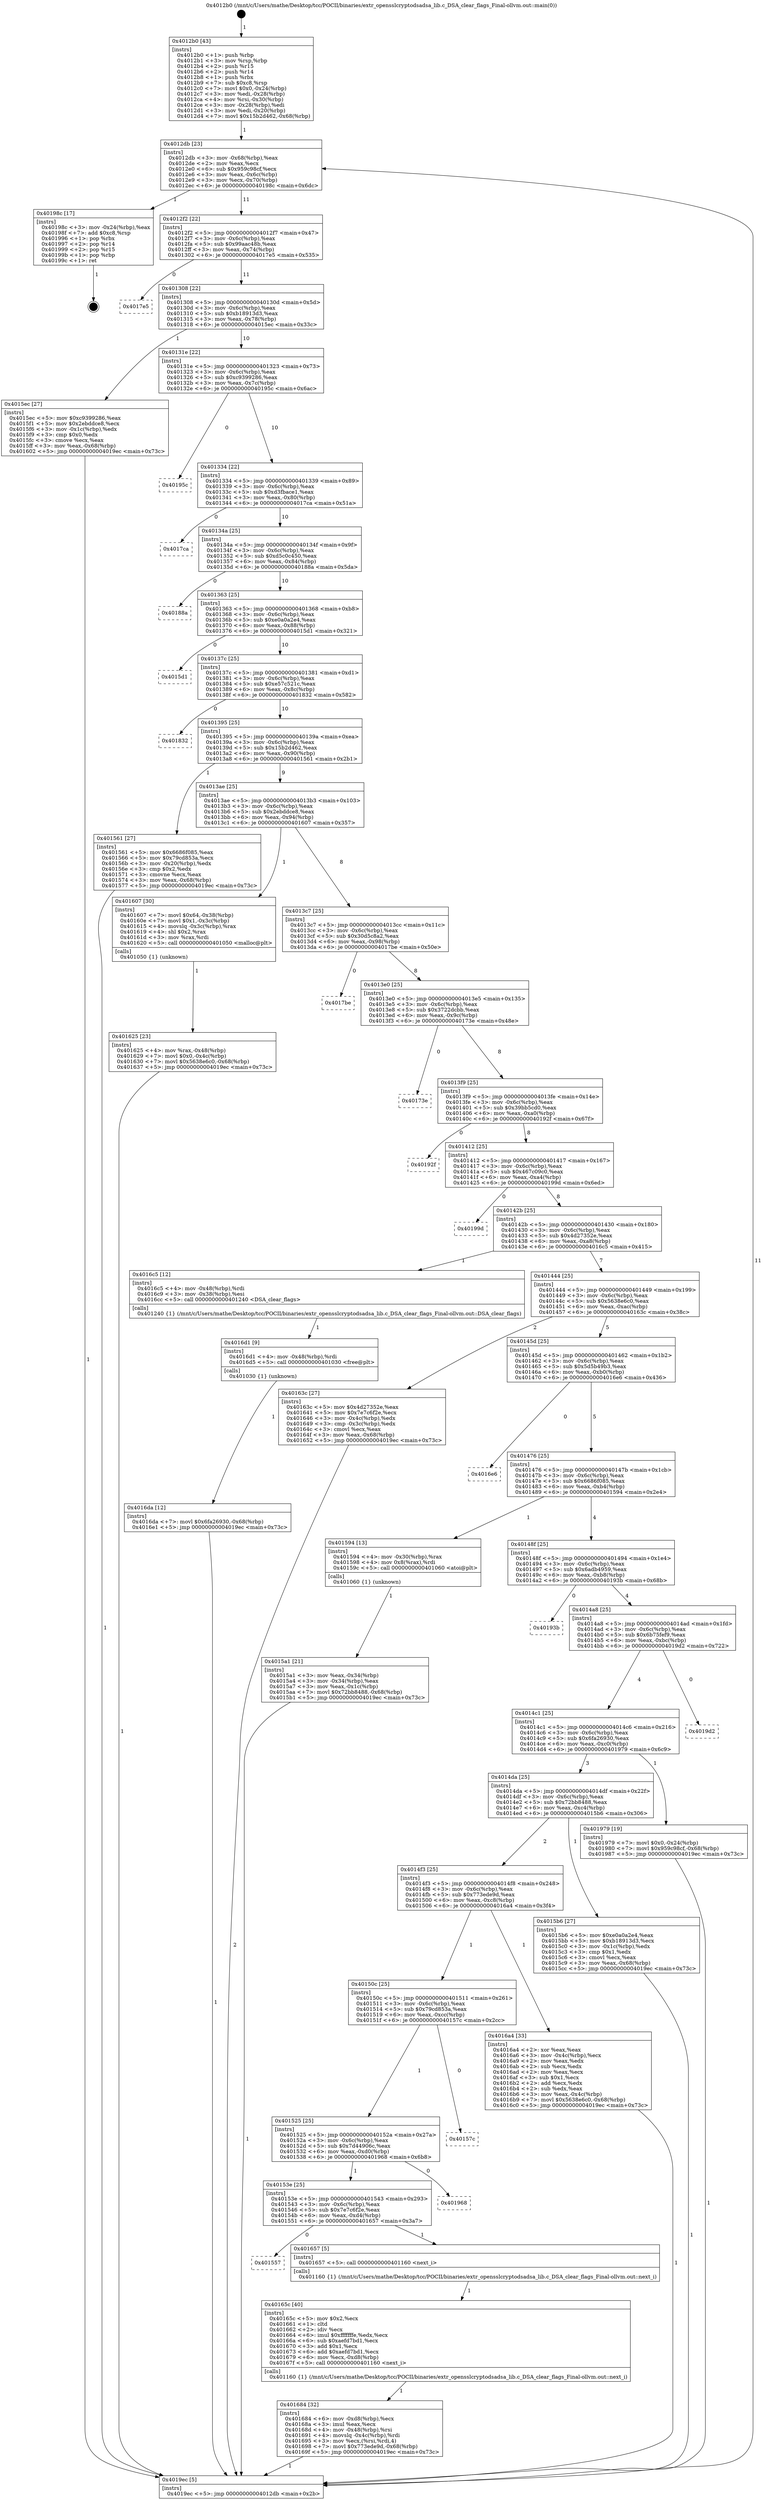digraph "0x4012b0" {
  label = "0x4012b0 (/mnt/c/Users/mathe/Desktop/tcc/POCII/binaries/extr_opensslcryptodsadsa_lib.c_DSA_clear_flags_Final-ollvm.out::main(0))"
  labelloc = "t"
  node[shape=record]

  Entry [label="",width=0.3,height=0.3,shape=circle,fillcolor=black,style=filled]
  "0x4012db" [label="{
     0x4012db [23]\l
     | [instrs]\l
     &nbsp;&nbsp;0x4012db \<+3\>: mov -0x68(%rbp),%eax\l
     &nbsp;&nbsp;0x4012de \<+2\>: mov %eax,%ecx\l
     &nbsp;&nbsp;0x4012e0 \<+6\>: sub $0x959c98cf,%ecx\l
     &nbsp;&nbsp;0x4012e6 \<+3\>: mov %eax,-0x6c(%rbp)\l
     &nbsp;&nbsp;0x4012e9 \<+3\>: mov %ecx,-0x70(%rbp)\l
     &nbsp;&nbsp;0x4012ec \<+6\>: je 000000000040198c \<main+0x6dc\>\l
  }"]
  "0x40198c" [label="{
     0x40198c [17]\l
     | [instrs]\l
     &nbsp;&nbsp;0x40198c \<+3\>: mov -0x24(%rbp),%eax\l
     &nbsp;&nbsp;0x40198f \<+7\>: add $0xc8,%rsp\l
     &nbsp;&nbsp;0x401996 \<+1\>: pop %rbx\l
     &nbsp;&nbsp;0x401997 \<+2\>: pop %r14\l
     &nbsp;&nbsp;0x401999 \<+2\>: pop %r15\l
     &nbsp;&nbsp;0x40199b \<+1\>: pop %rbp\l
     &nbsp;&nbsp;0x40199c \<+1\>: ret\l
  }"]
  "0x4012f2" [label="{
     0x4012f2 [22]\l
     | [instrs]\l
     &nbsp;&nbsp;0x4012f2 \<+5\>: jmp 00000000004012f7 \<main+0x47\>\l
     &nbsp;&nbsp;0x4012f7 \<+3\>: mov -0x6c(%rbp),%eax\l
     &nbsp;&nbsp;0x4012fa \<+5\>: sub $0x99aac48b,%eax\l
     &nbsp;&nbsp;0x4012ff \<+3\>: mov %eax,-0x74(%rbp)\l
     &nbsp;&nbsp;0x401302 \<+6\>: je 00000000004017e5 \<main+0x535\>\l
  }"]
  Exit [label="",width=0.3,height=0.3,shape=circle,fillcolor=black,style=filled,peripheries=2]
  "0x4017e5" [label="{
     0x4017e5\l
  }", style=dashed]
  "0x401308" [label="{
     0x401308 [22]\l
     | [instrs]\l
     &nbsp;&nbsp;0x401308 \<+5\>: jmp 000000000040130d \<main+0x5d\>\l
     &nbsp;&nbsp;0x40130d \<+3\>: mov -0x6c(%rbp),%eax\l
     &nbsp;&nbsp;0x401310 \<+5\>: sub $0xb18913d3,%eax\l
     &nbsp;&nbsp;0x401315 \<+3\>: mov %eax,-0x78(%rbp)\l
     &nbsp;&nbsp;0x401318 \<+6\>: je 00000000004015ec \<main+0x33c\>\l
  }"]
  "0x4016da" [label="{
     0x4016da [12]\l
     | [instrs]\l
     &nbsp;&nbsp;0x4016da \<+7\>: movl $0x6fa26930,-0x68(%rbp)\l
     &nbsp;&nbsp;0x4016e1 \<+5\>: jmp 00000000004019ec \<main+0x73c\>\l
  }"]
  "0x4015ec" [label="{
     0x4015ec [27]\l
     | [instrs]\l
     &nbsp;&nbsp;0x4015ec \<+5\>: mov $0xc9399286,%eax\l
     &nbsp;&nbsp;0x4015f1 \<+5\>: mov $0x2ebddce8,%ecx\l
     &nbsp;&nbsp;0x4015f6 \<+3\>: mov -0x1c(%rbp),%edx\l
     &nbsp;&nbsp;0x4015f9 \<+3\>: cmp $0x0,%edx\l
     &nbsp;&nbsp;0x4015fc \<+3\>: cmove %ecx,%eax\l
     &nbsp;&nbsp;0x4015ff \<+3\>: mov %eax,-0x68(%rbp)\l
     &nbsp;&nbsp;0x401602 \<+5\>: jmp 00000000004019ec \<main+0x73c\>\l
  }"]
  "0x40131e" [label="{
     0x40131e [22]\l
     | [instrs]\l
     &nbsp;&nbsp;0x40131e \<+5\>: jmp 0000000000401323 \<main+0x73\>\l
     &nbsp;&nbsp;0x401323 \<+3\>: mov -0x6c(%rbp),%eax\l
     &nbsp;&nbsp;0x401326 \<+5\>: sub $0xc9399286,%eax\l
     &nbsp;&nbsp;0x40132b \<+3\>: mov %eax,-0x7c(%rbp)\l
     &nbsp;&nbsp;0x40132e \<+6\>: je 000000000040195c \<main+0x6ac\>\l
  }"]
  "0x4016d1" [label="{
     0x4016d1 [9]\l
     | [instrs]\l
     &nbsp;&nbsp;0x4016d1 \<+4\>: mov -0x48(%rbp),%rdi\l
     &nbsp;&nbsp;0x4016d5 \<+5\>: call 0000000000401030 \<free@plt\>\l
     | [calls]\l
     &nbsp;&nbsp;0x401030 \{1\} (unknown)\l
  }"]
  "0x40195c" [label="{
     0x40195c\l
  }", style=dashed]
  "0x401334" [label="{
     0x401334 [22]\l
     | [instrs]\l
     &nbsp;&nbsp;0x401334 \<+5\>: jmp 0000000000401339 \<main+0x89\>\l
     &nbsp;&nbsp;0x401339 \<+3\>: mov -0x6c(%rbp),%eax\l
     &nbsp;&nbsp;0x40133c \<+5\>: sub $0xd3fbace1,%eax\l
     &nbsp;&nbsp;0x401341 \<+3\>: mov %eax,-0x80(%rbp)\l
     &nbsp;&nbsp;0x401344 \<+6\>: je 00000000004017ca \<main+0x51a\>\l
  }"]
  "0x401684" [label="{
     0x401684 [32]\l
     | [instrs]\l
     &nbsp;&nbsp;0x401684 \<+6\>: mov -0xd8(%rbp),%ecx\l
     &nbsp;&nbsp;0x40168a \<+3\>: imul %eax,%ecx\l
     &nbsp;&nbsp;0x40168d \<+4\>: mov -0x48(%rbp),%rsi\l
     &nbsp;&nbsp;0x401691 \<+4\>: movslq -0x4c(%rbp),%rdi\l
     &nbsp;&nbsp;0x401695 \<+3\>: mov %ecx,(%rsi,%rdi,4)\l
     &nbsp;&nbsp;0x401698 \<+7\>: movl $0x773ede9d,-0x68(%rbp)\l
     &nbsp;&nbsp;0x40169f \<+5\>: jmp 00000000004019ec \<main+0x73c\>\l
  }"]
  "0x4017ca" [label="{
     0x4017ca\l
  }", style=dashed]
  "0x40134a" [label="{
     0x40134a [25]\l
     | [instrs]\l
     &nbsp;&nbsp;0x40134a \<+5\>: jmp 000000000040134f \<main+0x9f\>\l
     &nbsp;&nbsp;0x40134f \<+3\>: mov -0x6c(%rbp),%eax\l
     &nbsp;&nbsp;0x401352 \<+5\>: sub $0xd5c0c450,%eax\l
     &nbsp;&nbsp;0x401357 \<+6\>: mov %eax,-0x84(%rbp)\l
     &nbsp;&nbsp;0x40135d \<+6\>: je 000000000040188a \<main+0x5da\>\l
  }"]
  "0x40165c" [label="{
     0x40165c [40]\l
     | [instrs]\l
     &nbsp;&nbsp;0x40165c \<+5\>: mov $0x2,%ecx\l
     &nbsp;&nbsp;0x401661 \<+1\>: cltd\l
     &nbsp;&nbsp;0x401662 \<+2\>: idiv %ecx\l
     &nbsp;&nbsp;0x401664 \<+6\>: imul $0xfffffffe,%edx,%ecx\l
     &nbsp;&nbsp;0x40166a \<+6\>: sub $0xaefd7bd1,%ecx\l
     &nbsp;&nbsp;0x401670 \<+3\>: add $0x1,%ecx\l
     &nbsp;&nbsp;0x401673 \<+6\>: add $0xaefd7bd1,%ecx\l
     &nbsp;&nbsp;0x401679 \<+6\>: mov %ecx,-0xd8(%rbp)\l
     &nbsp;&nbsp;0x40167f \<+5\>: call 0000000000401160 \<next_i\>\l
     | [calls]\l
     &nbsp;&nbsp;0x401160 \{1\} (/mnt/c/Users/mathe/Desktop/tcc/POCII/binaries/extr_opensslcryptodsadsa_lib.c_DSA_clear_flags_Final-ollvm.out::next_i)\l
  }"]
  "0x40188a" [label="{
     0x40188a\l
  }", style=dashed]
  "0x401363" [label="{
     0x401363 [25]\l
     | [instrs]\l
     &nbsp;&nbsp;0x401363 \<+5\>: jmp 0000000000401368 \<main+0xb8\>\l
     &nbsp;&nbsp;0x401368 \<+3\>: mov -0x6c(%rbp),%eax\l
     &nbsp;&nbsp;0x40136b \<+5\>: sub $0xe0a0a2e4,%eax\l
     &nbsp;&nbsp;0x401370 \<+6\>: mov %eax,-0x88(%rbp)\l
     &nbsp;&nbsp;0x401376 \<+6\>: je 00000000004015d1 \<main+0x321\>\l
  }"]
  "0x401557" [label="{
     0x401557\l
  }", style=dashed]
  "0x4015d1" [label="{
     0x4015d1\l
  }", style=dashed]
  "0x40137c" [label="{
     0x40137c [25]\l
     | [instrs]\l
     &nbsp;&nbsp;0x40137c \<+5\>: jmp 0000000000401381 \<main+0xd1\>\l
     &nbsp;&nbsp;0x401381 \<+3\>: mov -0x6c(%rbp),%eax\l
     &nbsp;&nbsp;0x401384 \<+5\>: sub $0xe57c521c,%eax\l
     &nbsp;&nbsp;0x401389 \<+6\>: mov %eax,-0x8c(%rbp)\l
     &nbsp;&nbsp;0x40138f \<+6\>: je 0000000000401832 \<main+0x582\>\l
  }"]
  "0x401657" [label="{
     0x401657 [5]\l
     | [instrs]\l
     &nbsp;&nbsp;0x401657 \<+5\>: call 0000000000401160 \<next_i\>\l
     | [calls]\l
     &nbsp;&nbsp;0x401160 \{1\} (/mnt/c/Users/mathe/Desktop/tcc/POCII/binaries/extr_opensslcryptodsadsa_lib.c_DSA_clear_flags_Final-ollvm.out::next_i)\l
  }"]
  "0x401832" [label="{
     0x401832\l
  }", style=dashed]
  "0x401395" [label="{
     0x401395 [25]\l
     | [instrs]\l
     &nbsp;&nbsp;0x401395 \<+5\>: jmp 000000000040139a \<main+0xea\>\l
     &nbsp;&nbsp;0x40139a \<+3\>: mov -0x6c(%rbp),%eax\l
     &nbsp;&nbsp;0x40139d \<+5\>: sub $0x15b2d462,%eax\l
     &nbsp;&nbsp;0x4013a2 \<+6\>: mov %eax,-0x90(%rbp)\l
     &nbsp;&nbsp;0x4013a8 \<+6\>: je 0000000000401561 \<main+0x2b1\>\l
  }"]
  "0x40153e" [label="{
     0x40153e [25]\l
     | [instrs]\l
     &nbsp;&nbsp;0x40153e \<+5\>: jmp 0000000000401543 \<main+0x293\>\l
     &nbsp;&nbsp;0x401543 \<+3\>: mov -0x6c(%rbp),%eax\l
     &nbsp;&nbsp;0x401546 \<+5\>: sub $0x7e7c6f2e,%eax\l
     &nbsp;&nbsp;0x40154b \<+6\>: mov %eax,-0xd4(%rbp)\l
     &nbsp;&nbsp;0x401551 \<+6\>: je 0000000000401657 \<main+0x3a7\>\l
  }"]
  "0x401561" [label="{
     0x401561 [27]\l
     | [instrs]\l
     &nbsp;&nbsp;0x401561 \<+5\>: mov $0x6686f085,%eax\l
     &nbsp;&nbsp;0x401566 \<+5\>: mov $0x79cd853a,%ecx\l
     &nbsp;&nbsp;0x40156b \<+3\>: mov -0x20(%rbp),%edx\l
     &nbsp;&nbsp;0x40156e \<+3\>: cmp $0x2,%edx\l
     &nbsp;&nbsp;0x401571 \<+3\>: cmovne %ecx,%eax\l
     &nbsp;&nbsp;0x401574 \<+3\>: mov %eax,-0x68(%rbp)\l
     &nbsp;&nbsp;0x401577 \<+5\>: jmp 00000000004019ec \<main+0x73c\>\l
  }"]
  "0x4013ae" [label="{
     0x4013ae [25]\l
     | [instrs]\l
     &nbsp;&nbsp;0x4013ae \<+5\>: jmp 00000000004013b3 \<main+0x103\>\l
     &nbsp;&nbsp;0x4013b3 \<+3\>: mov -0x6c(%rbp),%eax\l
     &nbsp;&nbsp;0x4013b6 \<+5\>: sub $0x2ebddce8,%eax\l
     &nbsp;&nbsp;0x4013bb \<+6\>: mov %eax,-0x94(%rbp)\l
     &nbsp;&nbsp;0x4013c1 \<+6\>: je 0000000000401607 \<main+0x357\>\l
  }"]
  "0x4019ec" [label="{
     0x4019ec [5]\l
     | [instrs]\l
     &nbsp;&nbsp;0x4019ec \<+5\>: jmp 00000000004012db \<main+0x2b\>\l
  }"]
  "0x4012b0" [label="{
     0x4012b0 [43]\l
     | [instrs]\l
     &nbsp;&nbsp;0x4012b0 \<+1\>: push %rbp\l
     &nbsp;&nbsp;0x4012b1 \<+3\>: mov %rsp,%rbp\l
     &nbsp;&nbsp;0x4012b4 \<+2\>: push %r15\l
     &nbsp;&nbsp;0x4012b6 \<+2\>: push %r14\l
     &nbsp;&nbsp;0x4012b8 \<+1\>: push %rbx\l
     &nbsp;&nbsp;0x4012b9 \<+7\>: sub $0xc8,%rsp\l
     &nbsp;&nbsp;0x4012c0 \<+7\>: movl $0x0,-0x24(%rbp)\l
     &nbsp;&nbsp;0x4012c7 \<+3\>: mov %edi,-0x28(%rbp)\l
     &nbsp;&nbsp;0x4012ca \<+4\>: mov %rsi,-0x30(%rbp)\l
     &nbsp;&nbsp;0x4012ce \<+3\>: mov -0x28(%rbp),%edi\l
     &nbsp;&nbsp;0x4012d1 \<+3\>: mov %edi,-0x20(%rbp)\l
     &nbsp;&nbsp;0x4012d4 \<+7\>: movl $0x15b2d462,-0x68(%rbp)\l
  }"]
  "0x401968" [label="{
     0x401968\l
  }", style=dashed]
  "0x401607" [label="{
     0x401607 [30]\l
     | [instrs]\l
     &nbsp;&nbsp;0x401607 \<+7\>: movl $0x64,-0x38(%rbp)\l
     &nbsp;&nbsp;0x40160e \<+7\>: movl $0x1,-0x3c(%rbp)\l
     &nbsp;&nbsp;0x401615 \<+4\>: movslq -0x3c(%rbp),%rax\l
     &nbsp;&nbsp;0x401619 \<+4\>: shl $0x2,%rax\l
     &nbsp;&nbsp;0x40161d \<+3\>: mov %rax,%rdi\l
     &nbsp;&nbsp;0x401620 \<+5\>: call 0000000000401050 \<malloc@plt\>\l
     | [calls]\l
     &nbsp;&nbsp;0x401050 \{1\} (unknown)\l
  }"]
  "0x4013c7" [label="{
     0x4013c7 [25]\l
     | [instrs]\l
     &nbsp;&nbsp;0x4013c7 \<+5\>: jmp 00000000004013cc \<main+0x11c\>\l
     &nbsp;&nbsp;0x4013cc \<+3\>: mov -0x6c(%rbp),%eax\l
     &nbsp;&nbsp;0x4013cf \<+5\>: sub $0x30d5c8a2,%eax\l
     &nbsp;&nbsp;0x4013d4 \<+6\>: mov %eax,-0x98(%rbp)\l
     &nbsp;&nbsp;0x4013da \<+6\>: je 00000000004017be \<main+0x50e\>\l
  }"]
  "0x401525" [label="{
     0x401525 [25]\l
     | [instrs]\l
     &nbsp;&nbsp;0x401525 \<+5\>: jmp 000000000040152a \<main+0x27a\>\l
     &nbsp;&nbsp;0x40152a \<+3\>: mov -0x6c(%rbp),%eax\l
     &nbsp;&nbsp;0x40152d \<+5\>: sub $0x7d44906c,%eax\l
     &nbsp;&nbsp;0x401532 \<+6\>: mov %eax,-0xd0(%rbp)\l
     &nbsp;&nbsp;0x401538 \<+6\>: je 0000000000401968 \<main+0x6b8\>\l
  }"]
  "0x4017be" [label="{
     0x4017be\l
  }", style=dashed]
  "0x4013e0" [label="{
     0x4013e0 [25]\l
     | [instrs]\l
     &nbsp;&nbsp;0x4013e0 \<+5\>: jmp 00000000004013e5 \<main+0x135\>\l
     &nbsp;&nbsp;0x4013e5 \<+3\>: mov -0x6c(%rbp),%eax\l
     &nbsp;&nbsp;0x4013e8 \<+5\>: sub $0x3722dcbb,%eax\l
     &nbsp;&nbsp;0x4013ed \<+6\>: mov %eax,-0x9c(%rbp)\l
     &nbsp;&nbsp;0x4013f3 \<+6\>: je 000000000040173e \<main+0x48e\>\l
  }"]
  "0x40157c" [label="{
     0x40157c\l
  }", style=dashed]
  "0x40173e" [label="{
     0x40173e\l
  }", style=dashed]
  "0x4013f9" [label="{
     0x4013f9 [25]\l
     | [instrs]\l
     &nbsp;&nbsp;0x4013f9 \<+5\>: jmp 00000000004013fe \<main+0x14e\>\l
     &nbsp;&nbsp;0x4013fe \<+3\>: mov -0x6c(%rbp),%eax\l
     &nbsp;&nbsp;0x401401 \<+5\>: sub $0x39bb5cd0,%eax\l
     &nbsp;&nbsp;0x401406 \<+6\>: mov %eax,-0xa0(%rbp)\l
     &nbsp;&nbsp;0x40140c \<+6\>: je 000000000040192f \<main+0x67f\>\l
  }"]
  "0x40150c" [label="{
     0x40150c [25]\l
     | [instrs]\l
     &nbsp;&nbsp;0x40150c \<+5\>: jmp 0000000000401511 \<main+0x261\>\l
     &nbsp;&nbsp;0x401511 \<+3\>: mov -0x6c(%rbp),%eax\l
     &nbsp;&nbsp;0x401514 \<+5\>: sub $0x79cd853a,%eax\l
     &nbsp;&nbsp;0x401519 \<+6\>: mov %eax,-0xcc(%rbp)\l
     &nbsp;&nbsp;0x40151f \<+6\>: je 000000000040157c \<main+0x2cc\>\l
  }"]
  "0x40192f" [label="{
     0x40192f\l
  }", style=dashed]
  "0x401412" [label="{
     0x401412 [25]\l
     | [instrs]\l
     &nbsp;&nbsp;0x401412 \<+5\>: jmp 0000000000401417 \<main+0x167\>\l
     &nbsp;&nbsp;0x401417 \<+3\>: mov -0x6c(%rbp),%eax\l
     &nbsp;&nbsp;0x40141a \<+5\>: sub $0x467c09c0,%eax\l
     &nbsp;&nbsp;0x40141f \<+6\>: mov %eax,-0xa4(%rbp)\l
     &nbsp;&nbsp;0x401425 \<+6\>: je 000000000040199d \<main+0x6ed\>\l
  }"]
  "0x4016a4" [label="{
     0x4016a4 [33]\l
     | [instrs]\l
     &nbsp;&nbsp;0x4016a4 \<+2\>: xor %eax,%eax\l
     &nbsp;&nbsp;0x4016a6 \<+3\>: mov -0x4c(%rbp),%ecx\l
     &nbsp;&nbsp;0x4016a9 \<+2\>: mov %eax,%edx\l
     &nbsp;&nbsp;0x4016ab \<+2\>: sub %ecx,%edx\l
     &nbsp;&nbsp;0x4016ad \<+2\>: mov %eax,%ecx\l
     &nbsp;&nbsp;0x4016af \<+3\>: sub $0x1,%ecx\l
     &nbsp;&nbsp;0x4016b2 \<+2\>: add %ecx,%edx\l
     &nbsp;&nbsp;0x4016b4 \<+2\>: sub %edx,%eax\l
     &nbsp;&nbsp;0x4016b6 \<+3\>: mov %eax,-0x4c(%rbp)\l
     &nbsp;&nbsp;0x4016b9 \<+7\>: movl $0x5638e6c0,-0x68(%rbp)\l
     &nbsp;&nbsp;0x4016c0 \<+5\>: jmp 00000000004019ec \<main+0x73c\>\l
  }"]
  "0x40199d" [label="{
     0x40199d\l
  }", style=dashed]
  "0x40142b" [label="{
     0x40142b [25]\l
     | [instrs]\l
     &nbsp;&nbsp;0x40142b \<+5\>: jmp 0000000000401430 \<main+0x180\>\l
     &nbsp;&nbsp;0x401430 \<+3\>: mov -0x6c(%rbp),%eax\l
     &nbsp;&nbsp;0x401433 \<+5\>: sub $0x4d27352e,%eax\l
     &nbsp;&nbsp;0x401438 \<+6\>: mov %eax,-0xa8(%rbp)\l
     &nbsp;&nbsp;0x40143e \<+6\>: je 00000000004016c5 \<main+0x415\>\l
  }"]
  "0x401625" [label="{
     0x401625 [23]\l
     | [instrs]\l
     &nbsp;&nbsp;0x401625 \<+4\>: mov %rax,-0x48(%rbp)\l
     &nbsp;&nbsp;0x401629 \<+7\>: movl $0x0,-0x4c(%rbp)\l
     &nbsp;&nbsp;0x401630 \<+7\>: movl $0x5638e6c0,-0x68(%rbp)\l
     &nbsp;&nbsp;0x401637 \<+5\>: jmp 00000000004019ec \<main+0x73c\>\l
  }"]
  "0x4016c5" [label="{
     0x4016c5 [12]\l
     | [instrs]\l
     &nbsp;&nbsp;0x4016c5 \<+4\>: mov -0x48(%rbp),%rdi\l
     &nbsp;&nbsp;0x4016c9 \<+3\>: mov -0x38(%rbp),%esi\l
     &nbsp;&nbsp;0x4016cc \<+5\>: call 0000000000401240 \<DSA_clear_flags\>\l
     | [calls]\l
     &nbsp;&nbsp;0x401240 \{1\} (/mnt/c/Users/mathe/Desktop/tcc/POCII/binaries/extr_opensslcryptodsadsa_lib.c_DSA_clear_flags_Final-ollvm.out::DSA_clear_flags)\l
  }"]
  "0x401444" [label="{
     0x401444 [25]\l
     | [instrs]\l
     &nbsp;&nbsp;0x401444 \<+5\>: jmp 0000000000401449 \<main+0x199\>\l
     &nbsp;&nbsp;0x401449 \<+3\>: mov -0x6c(%rbp),%eax\l
     &nbsp;&nbsp;0x40144c \<+5\>: sub $0x5638e6c0,%eax\l
     &nbsp;&nbsp;0x401451 \<+6\>: mov %eax,-0xac(%rbp)\l
     &nbsp;&nbsp;0x401457 \<+6\>: je 000000000040163c \<main+0x38c\>\l
  }"]
  "0x4014f3" [label="{
     0x4014f3 [25]\l
     | [instrs]\l
     &nbsp;&nbsp;0x4014f3 \<+5\>: jmp 00000000004014f8 \<main+0x248\>\l
     &nbsp;&nbsp;0x4014f8 \<+3\>: mov -0x6c(%rbp),%eax\l
     &nbsp;&nbsp;0x4014fb \<+5\>: sub $0x773ede9d,%eax\l
     &nbsp;&nbsp;0x401500 \<+6\>: mov %eax,-0xc8(%rbp)\l
     &nbsp;&nbsp;0x401506 \<+6\>: je 00000000004016a4 \<main+0x3f4\>\l
  }"]
  "0x40163c" [label="{
     0x40163c [27]\l
     | [instrs]\l
     &nbsp;&nbsp;0x40163c \<+5\>: mov $0x4d27352e,%eax\l
     &nbsp;&nbsp;0x401641 \<+5\>: mov $0x7e7c6f2e,%ecx\l
     &nbsp;&nbsp;0x401646 \<+3\>: mov -0x4c(%rbp),%edx\l
     &nbsp;&nbsp;0x401649 \<+3\>: cmp -0x3c(%rbp),%edx\l
     &nbsp;&nbsp;0x40164c \<+3\>: cmovl %ecx,%eax\l
     &nbsp;&nbsp;0x40164f \<+3\>: mov %eax,-0x68(%rbp)\l
     &nbsp;&nbsp;0x401652 \<+5\>: jmp 00000000004019ec \<main+0x73c\>\l
  }"]
  "0x40145d" [label="{
     0x40145d [25]\l
     | [instrs]\l
     &nbsp;&nbsp;0x40145d \<+5\>: jmp 0000000000401462 \<main+0x1b2\>\l
     &nbsp;&nbsp;0x401462 \<+3\>: mov -0x6c(%rbp),%eax\l
     &nbsp;&nbsp;0x401465 \<+5\>: sub $0x5d5b49b3,%eax\l
     &nbsp;&nbsp;0x40146a \<+6\>: mov %eax,-0xb0(%rbp)\l
     &nbsp;&nbsp;0x401470 \<+6\>: je 00000000004016e6 \<main+0x436\>\l
  }"]
  "0x4015b6" [label="{
     0x4015b6 [27]\l
     | [instrs]\l
     &nbsp;&nbsp;0x4015b6 \<+5\>: mov $0xe0a0a2e4,%eax\l
     &nbsp;&nbsp;0x4015bb \<+5\>: mov $0xb18913d3,%ecx\l
     &nbsp;&nbsp;0x4015c0 \<+3\>: mov -0x1c(%rbp),%edx\l
     &nbsp;&nbsp;0x4015c3 \<+3\>: cmp $0x1,%edx\l
     &nbsp;&nbsp;0x4015c6 \<+3\>: cmovl %ecx,%eax\l
     &nbsp;&nbsp;0x4015c9 \<+3\>: mov %eax,-0x68(%rbp)\l
     &nbsp;&nbsp;0x4015cc \<+5\>: jmp 00000000004019ec \<main+0x73c\>\l
  }"]
  "0x4016e6" [label="{
     0x4016e6\l
  }", style=dashed]
  "0x401476" [label="{
     0x401476 [25]\l
     | [instrs]\l
     &nbsp;&nbsp;0x401476 \<+5\>: jmp 000000000040147b \<main+0x1cb\>\l
     &nbsp;&nbsp;0x40147b \<+3\>: mov -0x6c(%rbp),%eax\l
     &nbsp;&nbsp;0x40147e \<+5\>: sub $0x6686f085,%eax\l
     &nbsp;&nbsp;0x401483 \<+6\>: mov %eax,-0xb4(%rbp)\l
     &nbsp;&nbsp;0x401489 \<+6\>: je 0000000000401594 \<main+0x2e4\>\l
  }"]
  "0x4014da" [label="{
     0x4014da [25]\l
     | [instrs]\l
     &nbsp;&nbsp;0x4014da \<+5\>: jmp 00000000004014df \<main+0x22f\>\l
     &nbsp;&nbsp;0x4014df \<+3\>: mov -0x6c(%rbp),%eax\l
     &nbsp;&nbsp;0x4014e2 \<+5\>: sub $0x72bb8488,%eax\l
     &nbsp;&nbsp;0x4014e7 \<+6\>: mov %eax,-0xc4(%rbp)\l
     &nbsp;&nbsp;0x4014ed \<+6\>: je 00000000004015b6 \<main+0x306\>\l
  }"]
  "0x401594" [label="{
     0x401594 [13]\l
     | [instrs]\l
     &nbsp;&nbsp;0x401594 \<+4\>: mov -0x30(%rbp),%rax\l
     &nbsp;&nbsp;0x401598 \<+4\>: mov 0x8(%rax),%rdi\l
     &nbsp;&nbsp;0x40159c \<+5\>: call 0000000000401060 \<atoi@plt\>\l
     | [calls]\l
     &nbsp;&nbsp;0x401060 \{1\} (unknown)\l
  }"]
  "0x40148f" [label="{
     0x40148f [25]\l
     | [instrs]\l
     &nbsp;&nbsp;0x40148f \<+5\>: jmp 0000000000401494 \<main+0x1e4\>\l
     &nbsp;&nbsp;0x401494 \<+3\>: mov -0x6c(%rbp),%eax\l
     &nbsp;&nbsp;0x401497 \<+5\>: sub $0x6adb4959,%eax\l
     &nbsp;&nbsp;0x40149c \<+6\>: mov %eax,-0xb8(%rbp)\l
     &nbsp;&nbsp;0x4014a2 \<+6\>: je 000000000040193b \<main+0x68b\>\l
  }"]
  "0x4015a1" [label="{
     0x4015a1 [21]\l
     | [instrs]\l
     &nbsp;&nbsp;0x4015a1 \<+3\>: mov %eax,-0x34(%rbp)\l
     &nbsp;&nbsp;0x4015a4 \<+3\>: mov -0x34(%rbp),%eax\l
     &nbsp;&nbsp;0x4015a7 \<+3\>: mov %eax,-0x1c(%rbp)\l
     &nbsp;&nbsp;0x4015aa \<+7\>: movl $0x72bb8488,-0x68(%rbp)\l
     &nbsp;&nbsp;0x4015b1 \<+5\>: jmp 00000000004019ec \<main+0x73c\>\l
  }"]
  "0x401979" [label="{
     0x401979 [19]\l
     | [instrs]\l
     &nbsp;&nbsp;0x401979 \<+7\>: movl $0x0,-0x24(%rbp)\l
     &nbsp;&nbsp;0x401980 \<+7\>: movl $0x959c98cf,-0x68(%rbp)\l
     &nbsp;&nbsp;0x401987 \<+5\>: jmp 00000000004019ec \<main+0x73c\>\l
  }"]
  "0x40193b" [label="{
     0x40193b\l
  }", style=dashed]
  "0x4014a8" [label="{
     0x4014a8 [25]\l
     | [instrs]\l
     &nbsp;&nbsp;0x4014a8 \<+5\>: jmp 00000000004014ad \<main+0x1fd\>\l
     &nbsp;&nbsp;0x4014ad \<+3\>: mov -0x6c(%rbp),%eax\l
     &nbsp;&nbsp;0x4014b0 \<+5\>: sub $0x6b75fef9,%eax\l
     &nbsp;&nbsp;0x4014b5 \<+6\>: mov %eax,-0xbc(%rbp)\l
     &nbsp;&nbsp;0x4014bb \<+6\>: je 00000000004019d2 \<main+0x722\>\l
  }"]
  "0x4014c1" [label="{
     0x4014c1 [25]\l
     | [instrs]\l
     &nbsp;&nbsp;0x4014c1 \<+5\>: jmp 00000000004014c6 \<main+0x216\>\l
     &nbsp;&nbsp;0x4014c6 \<+3\>: mov -0x6c(%rbp),%eax\l
     &nbsp;&nbsp;0x4014c9 \<+5\>: sub $0x6fa26930,%eax\l
     &nbsp;&nbsp;0x4014ce \<+6\>: mov %eax,-0xc0(%rbp)\l
     &nbsp;&nbsp;0x4014d4 \<+6\>: je 0000000000401979 \<main+0x6c9\>\l
  }"]
  "0x4019d2" [label="{
     0x4019d2\l
  }", style=dashed]
  Entry -> "0x4012b0" [label=" 1"]
  "0x4012db" -> "0x40198c" [label=" 1"]
  "0x4012db" -> "0x4012f2" [label=" 11"]
  "0x40198c" -> Exit [label=" 1"]
  "0x4012f2" -> "0x4017e5" [label=" 0"]
  "0x4012f2" -> "0x401308" [label=" 11"]
  "0x401979" -> "0x4019ec" [label=" 1"]
  "0x401308" -> "0x4015ec" [label=" 1"]
  "0x401308" -> "0x40131e" [label=" 10"]
  "0x4016da" -> "0x4019ec" [label=" 1"]
  "0x40131e" -> "0x40195c" [label=" 0"]
  "0x40131e" -> "0x401334" [label=" 10"]
  "0x4016d1" -> "0x4016da" [label=" 1"]
  "0x401334" -> "0x4017ca" [label=" 0"]
  "0x401334" -> "0x40134a" [label=" 10"]
  "0x4016c5" -> "0x4016d1" [label=" 1"]
  "0x40134a" -> "0x40188a" [label=" 0"]
  "0x40134a" -> "0x401363" [label=" 10"]
  "0x4016a4" -> "0x4019ec" [label=" 1"]
  "0x401363" -> "0x4015d1" [label=" 0"]
  "0x401363" -> "0x40137c" [label=" 10"]
  "0x401684" -> "0x4019ec" [label=" 1"]
  "0x40137c" -> "0x401832" [label=" 0"]
  "0x40137c" -> "0x401395" [label=" 10"]
  "0x40165c" -> "0x401684" [label=" 1"]
  "0x401395" -> "0x401561" [label=" 1"]
  "0x401395" -> "0x4013ae" [label=" 9"]
  "0x401561" -> "0x4019ec" [label=" 1"]
  "0x4012b0" -> "0x4012db" [label=" 1"]
  "0x4019ec" -> "0x4012db" [label=" 11"]
  "0x40153e" -> "0x401557" [label=" 0"]
  "0x4013ae" -> "0x401607" [label=" 1"]
  "0x4013ae" -> "0x4013c7" [label=" 8"]
  "0x40153e" -> "0x401657" [label=" 1"]
  "0x4013c7" -> "0x4017be" [label=" 0"]
  "0x4013c7" -> "0x4013e0" [label=" 8"]
  "0x401525" -> "0x40153e" [label=" 1"]
  "0x4013e0" -> "0x40173e" [label=" 0"]
  "0x4013e0" -> "0x4013f9" [label=" 8"]
  "0x401525" -> "0x401968" [label=" 0"]
  "0x4013f9" -> "0x40192f" [label=" 0"]
  "0x4013f9" -> "0x401412" [label=" 8"]
  "0x40150c" -> "0x401525" [label=" 1"]
  "0x401412" -> "0x40199d" [label=" 0"]
  "0x401412" -> "0x40142b" [label=" 8"]
  "0x40150c" -> "0x40157c" [label=" 0"]
  "0x40142b" -> "0x4016c5" [label=" 1"]
  "0x40142b" -> "0x401444" [label=" 7"]
  "0x4014f3" -> "0x40150c" [label=" 1"]
  "0x401444" -> "0x40163c" [label=" 2"]
  "0x401444" -> "0x40145d" [label=" 5"]
  "0x4014f3" -> "0x4016a4" [label=" 1"]
  "0x40145d" -> "0x4016e6" [label=" 0"]
  "0x40145d" -> "0x401476" [label=" 5"]
  "0x401657" -> "0x40165c" [label=" 1"]
  "0x401476" -> "0x401594" [label=" 1"]
  "0x401476" -> "0x40148f" [label=" 4"]
  "0x401594" -> "0x4015a1" [label=" 1"]
  "0x4015a1" -> "0x4019ec" [label=" 1"]
  "0x401625" -> "0x4019ec" [label=" 1"]
  "0x40148f" -> "0x40193b" [label=" 0"]
  "0x40148f" -> "0x4014a8" [label=" 4"]
  "0x401607" -> "0x401625" [label=" 1"]
  "0x4014a8" -> "0x4019d2" [label=" 0"]
  "0x4014a8" -> "0x4014c1" [label=" 4"]
  "0x4015ec" -> "0x4019ec" [label=" 1"]
  "0x4014c1" -> "0x401979" [label=" 1"]
  "0x4014c1" -> "0x4014da" [label=" 3"]
  "0x40163c" -> "0x4019ec" [label=" 2"]
  "0x4014da" -> "0x4015b6" [label=" 1"]
  "0x4014da" -> "0x4014f3" [label=" 2"]
  "0x4015b6" -> "0x4019ec" [label=" 1"]
}

